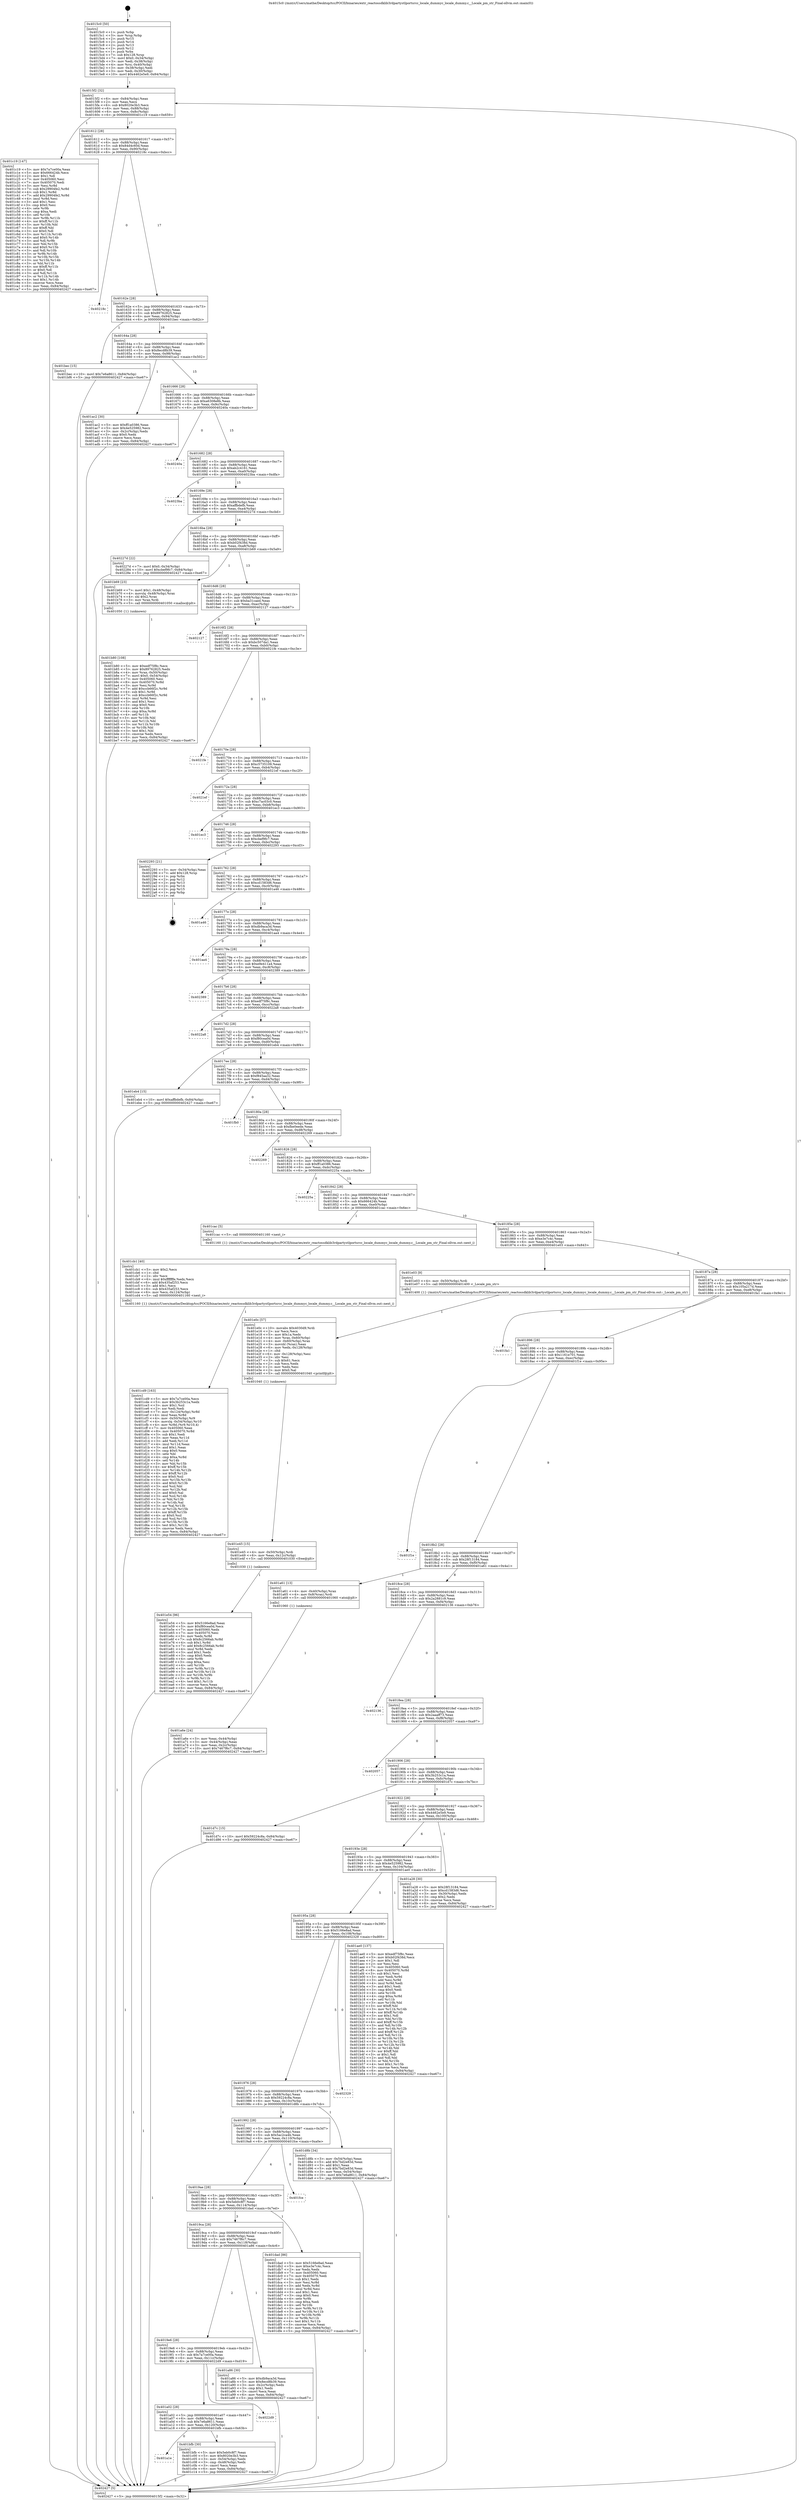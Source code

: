 digraph "0x4015c0" {
  label = "0x4015c0 (/mnt/c/Users/mathe/Desktop/tcc/POCII/binaries/extr_reactossdklib3rdpartystlportsrcc_locale_dummyc_locale_dummy.c__Locale_pm_str_Final-ollvm.out::main(0))"
  labelloc = "t"
  node[shape=record]

  Entry [label="",width=0.3,height=0.3,shape=circle,fillcolor=black,style=filled]
  "0x4015f2" [label="{
     0x4015f2 [32]\l
     | [instrs]\l
     &nbsp;&nbsp;0x4015f2 \<+6\>: mov -0x84(%rbp),%eax\l
     &nbsp;&nbsp;0x4015f8 \<+2\>: mov %eax,%ecx\l
     &nbsp;&nbsp;0x4015fa \<+6\>: sub $0x8020e3b3,%ecx\l
     &nbsp;&nbsp;0x401600 \<+6\>: mov %eax,-0x88(%rbp)\l
     &nbsp;&nbsp;0x401606 \<+6\>: mov %ecx,-0x8c(%rbp)\l
     &nbsp;&nbsp;0x40160c \<+6\>: je 0000000000401c19 \<main+0x659\>\l
  }"]
  "0x401c19" [label="{
     0x401c19 [147]\l
     | [instrs]\l
     &nbsp;&nbsp;0x401c19 \<+5\>: mov $0x7a7ce00a,%eax\l
     &nbsp;&nbsp;0x401c1e \<+5\>: mov $0x666424b,%ecx\l
     &nbsp;&nbsp;0x401c23 \<+2\>: mov $0x1,%dl\l
     &nbsp;&nbsp;0x401c25 \<+7\>: mov 0x405060,%esi\l
     &nbsp;&nbsp;0x401c2c \<+7\>: mov 0x405070,%edi\l
     &nbsp;&nbsp;0x401c33 \<+3\>: mov %esi,%r8d\l
     &nbsp;&nbsp;0x401c36 \<+7\>: sub $0x29904fe2,%r8d\l
     &nbsp;&nbsp;0x401c3d \<+4\>: sub $0x1,%r8d\l
     &nbsp;&nbsp;0x401c41 \<+7\>: add $0x29904fe2,%r8d\l
     &nbsp;&nbsp;0x401c48 \<+4\>: imul %r8d,%esi\l
     &nbsp;&nbsp;0x401c4c \<+3\>: and $0x1,%esi\l
     &nbsp;&nbsp;0x401c4f \<+3\>: cmp $0x0,%esi\l
     &nbsp;&nbsp;0x401c52 \<+4\>: sete %r9b\l
     &nbsp;&nbsp;0x401c56 \<+3\>: cmp $0xa,%edi\l
     &nbsp;&nbsp;0x401c59 \<+4\>: setl %r10b\l
     &nbsp;&nbsp;0x401c5d \<+3\>: mov %r9b,%r11b\l
     &nbsp;&nbsp;0x401c60 \<+4\>: xor $0xff,%r11b\l
     &nbsp;&nbsp;0x401c64 \<+3\>: mov %r10b,%bl\l
     &nbsp;&nbsp;0x401c67 \<+3\>: xor $0xff,%bl\l
     &nbsp;&nbsp;0x401c6a \<+3\>: xor $0x0,%dl\l
     &nbsp;&nbsp;0x401c6d \<+3\>: mov %r11b,%r14b\l
     &nbsp;&nbsp;0x401c70 \<+4\>: and $0x0,%r14b\l
     &nbsp;&nbsp;0x401c74 \<+3\>: and %dl,%r9b\l
     &nbsp;&nbsp;0x401c77 \<+3\>: mov %bl,%r15b\l
     &nbsp;&nbsp;0x401c7a \<+4\>: and $0x0,%r15b\l
     &nbsp;&nbsp;0x401c7e \<+3\>: and %dl,%r10b\l
     &nbsp;&nbsp;0x401c81 \<+3\>: or %r9b,%r14b\l
     &nbsp;&nbsp;0x401c84 \<+3\>: or %r10b,%r15b\l
     &nbsp;&nbsp;0x401c87 \<+3\>: xor %r15b,%r14b\l
     &nbsp;&nbsp;0x401c8a \<+3\>: or %bl,%r11b\l
     &nbsp;&nbsp;0x401c8d \<+4\>: xor $0xff,%r11b\l
     &nbsp;&nbsp;0x401c91 \<+3\>: or $0x0,%dl\l
     &nbsp;&nbsp;0x401c94 \<+3\>: and %dl,%r11b\l
     &nbsp;&nbsp;0x401c97 \<+3\>: or %r11b,%r14b\l
     &nbsp;&nbsp;0x401c9a \<+4\>: test $0x1,%r14b\l
     &nbsp;&nbsp;0x401c9e \<+3\>: cmovne %ecx,%eax\l
     &nbsp;&nbsp;0x401ca1 \<+6\>: mov %eax,-0x84(%rbp)\l
     &nbsp;&nbsp;0x401ca7 \<+5\>: jmp 0000000000402427 \<main+0xe67\>\l
  }"]
  "0x401612" [label="{
     0x401612 [28]\l
     | [instrs]\l
     &nbsp;&nbsp;0x401612 \<+5\>: jmp 0000000000401617 \<main+0x57\>\l
     &nbsp;&nbsp;0x401617 \<+6\>: mov -0x88(%rbp),%eax\l
     &nbsp;&nbsp;0x40161d \<+5\>: sub $0x84d4c60d,%eax\l
     &nbsp;&nbsp;0x401622 \<+6\>: mov %eax,-0x90(%rbp)\l
     &nbsp;&nbsp;0x401628 \<+6\>: je 000000000040218c \<main+0xbcc\>\l
  }"]
  Exit [label="",width=0.3,height=0.3,shape=circle,fillcolor=black,style=filled,peripheries=2]
  "0x40218c" [label="{
     0x40218c\l
  }", style=dashed]
  "0x40162e" [label="{
     0x40162e [28]\l
     | [instrs]\l
     &nbsp;&nbsp;0x40162e \<+5\>: jmp 0000000000401633 \<main+0x73\>\l
     &nbsp;&nbsp;0x401633 \<+6\>: mov -0x88(%rbp),%eax\l
     &nbsp;&nbsp;0x401639 \<+5\>: sub $0x89762825,%eax\l
     &nbsp;&nbsp;0x40163e \<+6\>: mov %eax,-0x94(%rbp)\l
     &nbsp;&nbsp;0x401644 \<+6\>: je 0000000000401bec \<main+0x62c\>\l
  }"]
  "0x401e54" [label="{
     0x401e54 [96]\l
     | [instrs]\l
     &nbsp;&nbsp;0x401e54 \<+5\>: mov $0x5166e8ad,%eax\l
     &nbsp;&nbsp;0x401e59 \<+5\>: mov $0xf80cea0d,%ecx\l
     &nbsp;&nbsp;0x401e5e \<+7\>: mov 0x405060,%edx\l
     &nbsp;&nbsp;0x401e65 \<+7\>: mov 0x405070,%esi\l
     &nbsp;&nbsp;0x401e6c \<+3\>: mov %edx,%r8d\l
     &nbsp;&nbsp;0x401e6f \<+7\>: sub $0x8c2566ab,%r8d\l
     &nbsp;&nbsp;0x401e76 \<+4\>: sub $0x1,%r8d\l
     &nbsp;&nbsp;0x401e7a \<+7\>: add $0x8c2566ab,%r8d\l
     &nbsp;&nbsp;0x401e81 \<+4\>: imul %r8d,%edx\l
     &nbsp;&nbsp;0x401e85 \<+3\>: and $0x1,%edx\l
     &nbsp;&nbsp;0x401e88 \<+3\>: cmp $0x0,%edx\l
     &nbsp;&nbsp;0x401e8b \<+4\>: sete %r9b\l
     &nbsp;&nbsp;0x401e8f \<+3\>: cmp $0xa,%esi\l
     &nbsp;&nbsp;0x401e92 \<+4\>: setl %r10b\l
     &nbsp;&nbsp;0x401e96 \<+3\>: mov %r9b,%r11b\l
     &nbsp;&nbsp;0x401e99 \<+3\>: and %r10b,%r11b\l
     &nbsp;&nbsp;0x401e9c \<+3\>: xor %r10b,%r9b\l
     &nbsp;&nbsp;0x401e9f \<+3\>: or %r9b,%r11b\l
     &nbsp;&nbsp;0x401ea2 \<+4\>: test $0x1,%r11b\l
     &nbsp;&nbsp;0x401ea6 \<+3\>: cmovne %ecx,%eax\l
     &nbsp;&nbsp;0x401ea9 \<+6\>: mov %eax,-0x84(%rbp)\l
     &nbsp;&nbsp;0x401eaf \<+5\>: jmp 0000000000402427 \<main+0xe67\>\l
  }"]
  "0x401bec" [label="{
     0x401bec [15]\l
     | [instrs]\l
     &nbsp;&nbsp;0x401bec \<+10\>: movl $0x7e6a8611,-0x84(%rbp)\l
     &nbsp;&nbsp;0x401bf6 \<+5\>: jmp 0000000000402427 \<main+0xe67\>\l
  }"]
  "0x40164a" [label="{
     0x40164a [28]\l
     | [instrs]\l
     &nbsp;&nbsp;0x40164a \<+5\>: jmp 000000000040164f \<main+0x8f\>\l
     &nbsp;&nbsp;0x40164f \<+6\>: mov -0x88(%rbp),%eax\l
     &nbsp;&nbsp;0x401655 \<+5\>: sub $0x8ecd8b39,%eax\l
     &nbsp;&nbsp;0x40165a \<+6\>: mov %eax,-0x98(%rbp)\l
     &nbsp;&nbsp;0x401660 \<+6\>: je 0000000000401ac2 \<main+0x502\>\l
  }"]
  "0x401e45" [label="{
     0x401e45 [15]\l
     | [instrs]\l
     &nbsp;&nbsp;0x401e45 \<+4\>: mov -0x50(%rbp),%rdi\l
     &nbsp;&nbsp;0x401e49 \<+6\>: mov %eax,-0x12c(%rbp)\l
     &nbsp;&nbsp;0x401e4f \<+5\>: call 0000000000401030 \<free@plt\>\l
     | [calls]\l
     &nbsp;&nbsp;0x401030 \{1\} (unknown)\l
  }"]
  "0x401ac2" [label="{
     0x401ac2 [30]\l
     | [instrs]\l
     &nbsp;&nbsp;0x401ac2 \<+5\>: mov $0xff1a0386,%eax\l
     &nbsp;&nbsp;0x401ac7 \<+5\>: mov $0x4e525982,%ecx\l
     &nbsp;&nbsp;0x401acc \<+3\>: mov -0x2c(%rbp),%edx\l
     &nbsp;&nbsp;0x401acf \<+3\>: cmp $0x0,%edx\l
     &nbsp;&nbsp;0x401ad2 \<+3\>: cmove %ecx,%eax\l
     &nbsp;&nbsp;0x401ad5 \<+6\>: mov %eax,-0x84(%rbp)\l
     &nbsp;&nbsp;0x401adb \<+5\>: jmp 0000000000402427 \<main+0xe67\>\l
  }"]
  "0x401666" [label="{
     0x401666 [28]\l
     | [instrs]\l
     &nbsp;&nbsp;0x401666 \<+5\>: jmp 000000000040166b \<main+0xab\>\l
     &nbsp;&nbsp;0x40166b \<+6\>: mov -0x88(%rbp),%eax\l
     &nbsp;&nbsp;0x401671 \<+5\>: sub $0xa6308e8b,%eax\l
     &nbsp;&nbsp;0x401676 \<+6\>: mov %eax,-0x9c(%rbp)\l
     &nbsp;&nbsp;0x40167c \<+6\>: je 000000000040240a \<main+0xe4a\>\l
  }"]
  "0x401e0c" [label="{
     0x401e0c [57]\l
     | [instrs]\l
     &nbsp;&nbsp;0x401e0c \<+10\>: movabs $0x4030d9,%rdi\l
     &nbsp;&nbsp;0x401e16 \<+2\>: xor %ecx,%ecx\l
     &nbsp;&nbsp;0x401e18 \<+5\>: mov $0x1a,%edx\l
     &nbsp;&nbsp;0x401e1d \<+4\>: mov %rax,-0x60(%rbp)\l
     &nbsp;&nbsp;0x401e21 \<+4\>: mov -0x60(%rbp),%rax\l
     &nbsp;&nbsp;0x401e25 \<+3\>: movsbl (%rax),%eax\l
     &nbsp;&nbsp;0x401e28 \<+6\>: mov %edx,-0x128(%rbp)\l
     &nbsp;&nbsp;0x401e2e \<+1\>: cltd\l
     &nbsp;&nbsp;0x401e2f \<+6\>: mov -0x128(%rbp),%esi\l
     &nbsp;&nbsp;0x401e35 \<+2\>: idiv %esi\l
     &nbsp;&nbsp;0x401e37 \<+3\>: sub $0x61,%ecx\l
     &nbsp;&nbsp;0x401e3a \<+2\>: sub %ecx,%edx\l
     &nbsp;&nbsp;0x401e3c \<+2\>: mov %edx,%esi\l
     &nbsp;&nbsp;0x401e3e \<+2\>: mov $0x0,%al\l
     &nbsp;&nbsp;0x401e40 \<+5\>: call 0000000000401040 \<printf@plt\>\l
     | [calls]\l
     &nbsp;&nbsp;0x401040 \{1\} (unknown)\l
  }"]
  "0x40240a" [label="{
     0x40240a\l
  }", style=dashed]
  "0x401682" [label="{
     0x401682 [28]\l
     | [instrs]\l
     &nbsp;&nbsp;0x401682 \<+5\>: jmp 0000000000401687 \<main+0xc7\>\l
     &nbsp;&nbsp;0x401687 \<+6\>: mov -0x88(%rbp),%eax\l
     &nbsp;&nbsp;0x40168d \<+5\>: sub $0xab2c4161,%eax\l
     &nbsp;&nbsp;0x401692 \<+6\>: mov %eax,-0xa0(%rbp)\l
     &nbsp;&nbsp;0x401698 \<+6\>: je 00000000004023ba \<main+0xdfa\>\l
  }"]
  "0x401cd9" [label="{
     0x401cd9 [163]\l
     | [instrs]\l
     &nbsp;&nbsp;0x401cd9 \<+5\>: mov $0x7a7ce00a,%ecx\l
     &nbsp;&nbsp;0x401cde \<+5\>: mov $0x3b253c1a,%edx\l
     &nbsp;&nbsp;0x401ce3 \<+3\>: mov $0x1,%sil\l
     &nbsp;&nbsp;0x401ce6 \<+2\>: xor %edi,%edi\l
     &nbsp;&nbsp;0x401ce8 \<+7\>: mov -0x124(%rbp),%r8d\l
     &nbsp;&nbsp;0x401cef \<+4\>: imul %eax,%r8d\l
     &nbsp;&nbsp;0x401cf3 \<+4\>: mov -0x50(%rbp),%r9\l
     &nbsp;&nbsp;0x401cf7 \<+4\>: movslq -0x54(%rbp),%r10\l
     &nbsp;&nbsp;0x401cfb \<+4\>: mov %r8d,(%r9,%r10,4)\l
     &nbsp;&nbsp;0x401cff \<+7\>: mov 0x405060,%eax\l
     &nbsp;&nbsp;0x401d06 \<+8\>: mov 0x405070,%r8d\l
     &nbsp;&nbsp;0x401d0e \<+3\>: sub $0x1,%edi\l
     &nbsp;&nbsp;0x401d11 \<+3\>: mov %eax,%r11d\l
     &nbsp;&nbsp;0x401d14 \<+3\>: add %edi,%r11d\l
     &nbsp;&nbsp;0x401d17 \<+4\>: imul %r11d,%eax\l
     &nbsp;&nbsp;0x401d1b \<+3\>: and $0x1,%eax\l
     &nbsp;&nbsp;0x401d1e \<+3\>: cmp $0x0,%eax\l
     &nbsp;&nbsp;0x401d21 \<+3\>: sete %bl\l
     &nbsp;&nbsp;0x401d24 \<+4\>: cmp $0xa,%r8d\l
     &nbsp;&nbsp;0x401d28 \<+4\>: setl %r14b\l
     &nbsp;&nbsp;0x401d2c \<+3\>: mov %bl,%r15b\l
     &nbsp;&nbsp;0x401d2f \<+4\>: xor $0xff,%r15b\l
     &nbsp;&nbsp;0x401d33 \<+3\>: mov %r14b,%r12b\l
     &nbsp;&nbsp;0x401d36 \<+4\>: xor $0xff,%r12b\l
     &nbsp;&nbsp;0x401d3a \<+4\>: xor $0x0,%sil\l
     &nbsp;&nbsp;0x401d3e \<+3\>: mov %r15b,%r13b\l
     &nbsp;&nbsp;0x401d41 \<+4\>: and $0x0,%r13b\l
     &nbsp;&nbsp;0x401d45 \<+3\>: and %sil,%bl\l
     &nbsp;&nbsp;0x401d48 \<+3\>: mov %r12b,%al\l
     &nbsp;&nbsp;0x401d4b \<+2\>: and $0x0,%al\l
     &nbsp;&nbsp;0x401d4d \<+3\>: and %sil,%r14b\l
     &nbsp;&nbsp;0x401d50 \<+3\>: or %bl,%r13b\l
     &nbsp;&nbsp;0x401d53 \<+3\>: or %r14b,%al\l
     &nbsp;&nbsp;0x401d56 \<+3\>: xor %al,%r13b\l
     &nbsp;&nbsp;0x401d59 \<+3\>: or %r12b,%r15b\l
     &nbsp;&nbsp;0x401d5c \<+4\>: xor $0xff,%r15b\l
     &nbsp;&nbsp;0x401d60 \<+4\>: or $0x0,%sil\l
     &nbsp;&nbsp;0x401d64 \<+3\>: and %sil,%r15b\l
     &nbsp;&nbsp;0x401d67 \<+3\>: or %r15b,%r13b\l
     &nbsp;&nbsp;0x401d6a \<+4\>: test $0x1,%r13b\l
     &nbsp;&nbsp;0x401d6e \<+3\>: cmovne %edx,%ecx\l
     &nbsp;&nbsp;0x401d71 \<+6\>: mov %ecx,-0x84(%rbp)\l
     &nbsp;&nbsp;0x401d77 \<+5\>: jmp 0000000000402427 \<main+0xe67\>\l
  }"]
  "0x4023ba" [label="{
     0x4023ba\l
  }", style=dashed]
  "0x40169e" [label="{
     0x40169e [28]\l
     | [instrs]\l
     &nbsp;&nbsp;0x40169e \<+5\>: jmp 00000000004016a3 \<main+0xe3\>\l
     &nbsp;&nbsp;0x4016a3 \<+6\>: mov -0x88(%rbp),%eax\l
     &nbsp;&nbsp;0x4016a9 \<+5\>: sub $0xaffbdefb,%eax\l
     &nbsp;&nbsp;0x4016ae \<+6\>: mov %eax,-0xa4(%rbp)\l
     &nbsp;&nbsp;0x4016b4 \<+6\>: je 000000000040227d \<main+0xcbd\>\l
  }"]
  "0x401cb1" [label="{
     0x401cb1 [40]\l
     | [instrs]\l
     &nbsp;&nbsp;0x401cb1 \<+5\>: mov $0x2,%ecx\l
     &nbsp;&nbsp;0x401cb6 \<+1\>: cltd\l
     &nbsp;&nbsp;0x401cb7 \<+2\>: idiv %ecx\l
     &nbsp;&nbsp;0x401cb9 \<+6\>: imul $0xfffffffe,%edx,%ecx\l
     &nbsp;&nbsp;0x401cbf \<+6\>: add $0x435af253,%ecx\l
     &nbsp;&nbsp;0x401cc5 \<+3\>: add $0x1,%ecx\l
     &nbsp;&nbsp;0x401cc8 \<+6\>: sub $0x435af253,%ecx\l
     &nbsp;&nbsp;0x401cce \<+6\>: mov %ecx,-0x124(%rbp)\l
     &nbsp;&nbsp;0x401cd4 \<+5\>: call 0000000000401160 \<next_i\>\l
     | [calls]\l
     &nbsp;&nbsp;0x401160 \{1\} (/mnt/c/Users/mathe/Desktop/tcc/POCII/binaries/extr_reactossdklib3rdpartystlportsrcc_locale_dummyc_locale_dummy.c__Locale_pm_str_Final-ollvm.out::next_i)\l
  }"]
  "0x40227d" [label="{
     0x40227d [22]\l
     | [instrs]\l
     &nbsp;&nbsp;0x40227d \<+7\>: movl $0x0,-0x34(%rbp)\l
     &nbsp;&nbsp;0x402284 \<+10\>: movl $0xcbef9fc7,-0x84(%rbp)\l
     &nbsp;&nbsp;0x40228e \<+5\>: jmp 0000000000402427 \<main+0xe67\>\l
  }"]
  "0x4016ba" [label="{
     0x4016ba [28]\l
     | [instrs]\l
     &nbsp;&nbsp;0x4016ba \<+5\>: jmp 00000000004016bf \<main+0xff\>\l
     &nbsp;&nbsp;0x4016bf \<+6\>: mov -0x88(%rbp),%eax\l
     &nbsp;&nbsp;0x4016c5 \<+5\>: sub $0xb02f438d,%eax\l
     &nbsp;&nbsp;0x4016ca \<+6\>: mov %eax,-0xa8(%rbp)\l
     &nbsp;&nbsp;0x4016d0 \<+6\>: je 0000000000401b69 \<main+0x5a9\>\l
  }"]
  "0x401a1e" [label="{
     0x401a1e\l
  }", style=dashed]
  "0x401b69" [label="{
     0x401b69 [23]\l
     | [instrs]\l
     &nbsp;&nbsp;0x401b69 \<+7\>: movl $0x1,-0x48(%rbp)\l
     &nbsp;&nbsp;0x401b70 \<+4\>: movslq -0x48(%rbp),%rax\l
     &nbsp;&nbsp;0x401b74 \<+4\>: shl $0x2,%rax\l
     &nbsp;&nbsp;0x401b78 \<+3\>: mov %rax,%rdi\l
     &nbsp;&nbsp;0x401b7b \<+5\>: call 0000000000401050 \<malloc@plt\>\l
     | [calls]\l
     &nbsp;&nbsp;0x401050 \{1\} (unknown)\l
  }"]
  "0x4016d6" [label="{
     0x4016d6 [28]\l
     | [instrs]\l
     &nbsp;&nbsp;0x4016d6 \<+5\>: jmp 00000000004016db \<main+0x11b\>\l
     &nbsp;&nbsp;0x4016db \<+6\>: mov -0x88(%rbp),%eax\l
     &nbsp;&nbsp;0x4016e1 \<+5\>: sub $0xba31caed,%eax\l
     &nbsp;&nbsp;0x4016e6 \<+6\>: mov %eax,-0xac(%rbp)\l
     &nbsp;&nbsp;0x4016ec \<+6\>: je 0000000000402127 \<main+0xb67\>\l
  }"]
  "0x401bfb" [label="{
     0x401bfb [30]\l
     | [instrs]\l
     &nbsp;&nbsp;0x401bfb \<+5\>: mov $0x5eb0c8f7,%eax\l
     &nbsp;&nbsp;0x401c00 \<+5\>: mov $0x8020e3b3,%ecx\l
     &nbsp;&nbsp;0x401c05 \<+3\>: mov -0x54(%rbp),%edx\l
     &nbsp;&nbsp;0x401c08 \<+3\>: cmp -0x48(%rbp),%edx\l
     &nbsp;&nbsp;0x401c0b \<+3\>: cmovl %ecx,%eax\l
     &nbsp;&nbsp;0x401c0e \<+6\>: mov %eax,-0x84(%rbp)\l
     &nbsp;&nbsp;0x401c14 \<+5\>: jmp 0000000000402427 \<main+0xe67\>\l
  }"]
  "0x402127" [label="{
     0x402127\l
  }", style=dashed]
  "0x4016f2" [label="{
     0x4016f2 [28]\l
     | [instrs]\l
     &nbsp;&nbsp;0x4016f2 \<+5\>: jmp 00000000004016f7 \<main+0x137\>\l
     &nbsp;&nbsp;0x4016f7 \<+6\>: mov -0x88(%rbp),%eax\l
     &nbsp;&nbsp;0x4016fd \<+5\>: sub $0xbc507da1,%eax\l
     &nbsp;&nbsp;0x401702 \<+6\>: mov %eax,-0xb0(%rbp)\l
     &nbsp;&nbsp;0x401708 \<+6\>: je 00000000004021fe \<main+0xc3e\>\l
  }"]
  "0x401a02" [label="{
     0x401a02 [28]\l
     | [instrs]\l
     &nbsp;&nbsp;0x401a02 \<+5\>: jmp 0000000000401a07 \<main+0x447\>\l
     &nbsp;&nbsp;0x401a07 \<+6\>: mov -0x88(%rbp),%eax\l
     &nbsp;&nbsp;0x401a0d \<+5\>: sub $0x7e6a8611,%eax\l
     &nbsp;&nbsp;0x401a12 \<+6\>: mov %eax,-0x120(%rbp)\l
     &nbsp;&nbsp;0x401a18 \<+6\>: je 0000000000401bfb \<main+0x63b\>\l
  }"]
  "0x4021fe" [label="{
     0x4021fe\l
  }", style=dashed]
  "0x40170e" [label="{
     0x40170e [28]\l
     | [instrs]\l
     &nbsp;&nbsp;0x40170e \<+5\>: jmp 0000000000401713 \<main+0x153\>\l
     &nbsp;&nbsp;0x401713 \<+6\>: mov -0x88(%rbp),%eax\l
     &nbsp;&nbsp;0x401719 \<+5\>: sub $0xc5735109,%eax\l
     &nbsp;&nbsp;0x40171e \<+6\>: mov %eax,-0xb4(%rbp)\l
     &nbsp;&nbsp;0x401724 \<+6\>: je 00000000004021ef \<main+0xc2f\>\l
  }"]
  "0x4022d9" [label="{
     0x4022d9\l
  }", style=dashed]
  "0x4021ef" [label="{
     0x4021ef\l
  }", style=dashed]
  "0x40172a" [label="{
     0x40172a [28]\l
     | [instrs]\l
     &nbsp;&nbsp;0x40172a \<+5\>: jmp 000000000040172f \<main+0x16f\>\l
     &nbsp;&nbsp;0x40172f \<+6\>: mov -0x88(%rbp),%eax\l
     &nbsp;&nbsp;0x401735 \<+5\>: sub $0xc7ac03c0,%eax\l
     &nbsp;&nbsp;0x40173a \<+6\>: mov %eax,-0xb8(%rbp)\l
     &nbsp;&nbsp;0x401740 \<+6\>: je 0000000000401ec3 \<main+0x903\>\l
  }"]
  "0x401b80" [label="{
     0x401b80 [108]\l
     | [instrs]\l
     &nbsp;&nbsp;0x401b80 \<+5\>: mov $0xedf75f8c,%ecx\l
     &nbsp;&nbsp;0x401b85 \<+5\>: mov $0x89762825,%edx\l
     &nbsp;&nbsp;0x401b8a \<+4\>: mov %rax,-0x50(%rbp)\l
     &nbsp;&nbsp;0x401b8e \<+7\>: movl $0x0,-0x54(%rbp)\l
     &nbsp;&nbsp;0x401b95 \<+7\>: mov 0x405060,%esi\l
     &nbsp;&nbsp;0x401b9c \<+8\>: mov 0x405070,%r8d\l
     &nbsp;&nbsp;0x401ba4 \<+3\>: mov %esi,%r9d\l
     &nbsp;&nbsp;0x401ba7 \<+7\>: add $0xccb66f2c,%r9d\l
     &nbsp;&nbsp;0x401bae \<+4\>: sub $0x1,%r9d\l
     &nbsp;&nbsp;0x401bb2 \<+7\>: sub $0xccb66f2c,%r9d\l
     &nbsp;&nbsp;0x401bb9 \<+4\>: imul %r9d,%esi\l
     &nbsp;&nbsp;0x401bbd \<+3\>: and $0x1,%esi\l
     &nbsp;&nbsp;0x401bc0 \<+3\>: cmp $0x0,%esi\l
     &nbsp;&nbsp;0x401bc3 \<+4\>: sete %r10b\l
     &nbsp;&nbsp;0x401bc7 \<+4\>: cmp $0xa,%r8d\l
     &nbsp;&nbsp;0x401bcb \<+4\>: setl %r11b\l
     &nbsp;&nbsp;0x401bcf \<+3\>: mov %r10b,%bl\l
     &nbsp;&nbsp;0x401bd2 \<+3\>: and %r11b,%bl\l
     &nbsp;&nbsp;0x401bd5 \<+3\>: xor %r11b,%r10b\l
     &nbsp;&nbsp;0x401bd8 \<+3\>: or %r10b,%bl\l
     &nbsp;&nbsp;0x401bdb \<+3\>: test $0x1,%bl\l
     &nbsp;&nbsp;0x401bde \<+3\>: cmovne %edx,%ecx\l
     &nbsp;&nbsp;0x401be1 \<+6\>: mov %ecx,-0x84(%rbp)\l
     &nbsp;&nbsp;0x401be7 \<+5\>: jmp 0000000000402427 \<main+0xe67\>\l
  }"]
  "0x401ec3" [label="{
     0x401ec3\l
  }", style=dashed]
  "0x401746" [label="{
     0x401746 [28]\l
     | [instrs]\l
     &nbsp;&nbsp;0x401746 \<+5\>: jmp 000000000040174b \<main+0x18b\>\l
     &nbsp;&nbsp;0x40174b \<+6\>: mov -0x88(%rbp),%eax\l
     &nbsp;&nbsp;0x401751 \<+5\>: sub $0xcbef9fc7,%eax\l
     &nbsp;&nbsp;0x401756 \<+6\>: mov %eax,-0xbc(%rbp)\l
     &nbsp;&nbsp;0x40175c \<+6\>: je 0000000000402293 \<main+0xcd3\>\l
  }"]
  "0x4019e6" [label="{
     0x4019e6 [28]\l
     | [instrs]\l
     &nbsp;&nbsp;0x4019e6 \<+5\>: jmp 00000000004019eb \<main+0x42b\>\l
     &nbsp;&nbsp;0x4019eb \<+6\>: mov -0x88(%rbp),%eax\l
     &nbsp;&nbsp;0x4019f1 \<+5\>: sub $0x7a7ce00a,%eax\l
     &nbsp;&nbsp;0x4019f6 \<+6\>: mov %eax,-0x11c(%rbp)\l
     &nbsp;&nbsp;0x4019fc \<+6\>: je 00000000004022d9 \<main+0xd19\>\l
  }"]
  "0x402293" [label="{
     0x402293 [21]\l
     | [instrs]\l
     &nbsp;&nbsp;0x402293 \<+3\>: mov -0x34(%rbp),%eax\l
     &nbsp;&nbsp;0x402296 \<+7\>: add $0x128,%rsp\l
     &nbsp;&nbsp;0x40229d \<+1\>: pop %rbx\l
     &nbsp;&nbsp;0x40229e \<+2\>: pop %r12\l
     &nbsp;&nbsp;0x4022a0 \<+2\>: pop %r13\l
     &nbsp;&nbsp;0x4022a2 \<+2\>: pop %r14\l
     &nbsp;&nbsp;0x4022a4 \<+2\>: pop %r15\l
     &nbsp;&nbsp;0x4022a6 \<+1\>: pop %rbp\l
     &nbsp;&nbsp;0x4022a7 \<+1\>: ret\l
  }"]
  "0x401762" [label="{
     0x401762 [28]\l
     | [instrs]\l
     &nbsp;&nbsp;0x401762 \<+5\>: jmp 0000000000401767 \<main+0x1a7\>\l
     &nbsp;&nbsp;0x401767 \<+6\>: mov -0x88(%rbp),%eax\l
     &nbsp;&nbsp;0x40176d \<+5\>: sub $0xcd1583d6,%eax\l
     &nbsp;&nbsp;0x401772 \<+6\>: mov %eax,-0xc0(%rbp)\l
     &nbsp;&nbsp;0x401778 \<+6\>: je 0000000000401a46 \<main+0x486\>\l
  }"]
  "0x401a86" [label="{
     0x401a86 [30]\l
     | [instrs]\l
     &nbsp;&nbsp;0x401a86 \<+5\>: mov $0xdb9aca3d,%eax\l
     &nbsp;&nbsp;0x401a8b \<+5\>: mov $0x8ecd8b39,%ecx\l
     &nbsp;&nbsp;0x401a90 \<+3\>: mov -0x2c(%rbp),%edx\l
     &nbsp;&nbsp;0x401a93 \<+3\>: cmp $0x1,%edx\l
     &nbsp;&nbsp;0x401a96 \<+3\>: cmovl %ecx,%eax\l
     &nbsp;&nbsp;0x401a99 \<+6\>: mov %eax,-0x84(%rbp)\l
     &nbsp;&nbsp;0x401a9f \<+5\>: jmp 0000000000402427 \<main+0xe67\>\l
  }"]
  "0x401a46" [label="{
     0x401a46\l
  }", style=dashed]
  "0x40177e" [label="{
     0x40177e [28]\l
     | [instrs]\l
     &nbsp;&nbsp;0x40177e \<+5\>: jmp 0000000000401783 \<main+0x1c3\>\l
     &nbsp;&nbsp;0x401783 \<+6\>: mov -0x88(%rbp),%eax\l
     &nbsp;&nbsp;0x401789 \<+5\>: sub $0xdb9aca3d,%eax\l
     &nbsp;&nbsp;0x40178e \<+6\>: mov %eax,-0xc4(%rbp)\l
     &nbsp;&nbsp;0x401794 \<+6\>: je 0000000000401aa4 \<main+0x4e4\>\l
  }"]
  "0x4019ca" [label="{
     0x4019ca [28]\l
     | [instrs]\l
     &nbsp;&nbsp;0x4019ca \<+5\>: jmp 00000000004019cf \<main+0x40f\>\l
     &nbsp;&nbsp;0x4019cf \<+6\>: mov -0x88(%rbp),%eax\l
     &nbsp;&nbsp;0x4019d5 \<+5\>: sub $0x7467f6c7,%eax\l
     &nbsp;&nbsp;0x4019da \<+6\>: mov %eax,-0x118(%rbp)\l
     &nbsp;&nbsp;0x4019e0 \<+6\>: je 0000000000401a86 \<main+0x4c6\>\l
  }"]
  "0x401aa4" [label="{
     0x401aa4\l
  }", style=dashed]
  "0x40179a" [label="{
     0x40179a [28]\l
     | [instrs]\l
     &nbsp;&nbsp;0x40179a \<+5\>: jmp 000000000040179f \<main+0x1df\>\l
     &nbsp;&nbsp;0x40179f \<+6\>: mov -0x88(%rbp),%eax\l
     &nbsp;&nbsp;0x4017a5 \<+5\>: sub $0xe9e411a4,%eax\l
     &nbsp;&nbsp;0x4017aa \<+6\>: mov %eax,-0xc8(%rbp)\l
     &nbsp;&nbsp;0x4017b0 \<+6\>: je 0000000000402389 \<main+0xdc9\>\l
  }"]
  "0x401dad" [label="{
     0x401dad [86]\l
     | [instrs]\l
     &nbsp;&nbsp;0x401dad \<+5\>: mov $0x5166e8ad,%eax\l
     &nbsp;&nbsp;0x401db2 \<+5\>: mov $0xe3e7c4c,%ecx\l
     &nbsp;&nbsp;0x401db7 \<+2\>: xor %edx,%edx\l
     &nbsp;&nbsp;0x401db9 \<+7\>: mov 0x405060,%esi\l
     &nbsp;&nbsp;0x401dc0 \<+7\>: mov 0x405070,%edi\l
     &nbsp;&nbsp;0x401dc7 \<+3\>: sub $0x1,%edx\l
     &nbsp;&nbsp;0x401dca \<+3\>: mov %esi,%r8d\l
     &nbsp;&nbsp;0x401dcd \<+3\>: add %edx,%r8d\l
     &nbsp;&nbsp;0x401dd0 \<+4\>: imul %r8d,%esi\l
     &nbsp;&nbsp;0x401dd4 \<+3\>: and $0x1,%esi\l
     &nbsp;&nbsp;0x401dd7 \<+3\>: cmp $0x0,%esi\l
     &nbsp;&nbsp;0x401dda \<+4\>: sete %r9b\l
     &nbsp;&nbsp;0x401dde \<+3\>: cmp $0xa,%edi\l
     &nbsp;&nbsp;0x401de1 \<+4\>: setl %r10b\l
     &nbsp;&nbsp;0x401de5 \<+3\>: mov %r9b,%r11b\l
     &nbsp;&nbsp;0x401de8 \<+3\>: and %r10b,%r11b\l
     &nbsp;&nbsp;0x401deb \<+3\>: xor %r10b,%r9b\l
     &nbsp;&nbsp;0x401dee \<+3\>: or %r9b,%r11b\l
     &nbsp;&nbsp;0x401df1 \<+4\>: test $0x1,%r11b\l
     &nbsp;&nbsp;0x401df5 \<+3\>: cmovne %ecx,%eax\l
     &nbsp;&nbsp;0x401df8 \<+6\>: mov %eax,-0x84(%rbp)\l
     &nbsp;&nbsp;0x401dfe \<+5\>: jmp 0000000000402427 \<main+0xe67\>\l
  }"]
  "0x402389" [label="{
     0x402389\l
  }", style=dashed]
  "0x4017b6" [label="{
     0x4017b6 [28]\l
     | [instrs]\l
     &nbsp;&nbsp;0x4017b6 \<+5\>: jmp 00000000004017bb \<main+0x1fb\>\l
     &nbsp;&nbsp;0x4017bb \<+6\>: mov -0x88(%rbp),%eax\l
     &nbsp;&nbsp;0x4017c1 \<+5\>: sub $0xedf75f8c,%eax\l
     &nbsp;&nbsp;0x4017c6 \<+6\>: mov %eax,-0xcc(%rbp)\l
     &nbsp;&nbsp;0x4017cc \<+6\>: je 00000000004022a8 \<main+0xce8\>\l
  }"]
  "0x4019ae" [label="{
     0x4019ae [28]\l
     | [instrs]\l
     &nbsp;&nbsp;0x4019ae \<+5\>: jmp 00000000004019b3 \<main+0x3f3\>\l
     &nbsp;&nbsp;0x4019b3 \<+6\>: mov -0x88(%rbp),%eax\l
     &nbsp;&nbsp;0x4019b9 \<+5\>: sub $0x5eb0c8f7,%eax\l
     &nbsp;&nbsp;0x4019be \<+6\>: mov %eax,-0x114(%rbp)\l
     &nbsp;&nbsp;0x4019c4 \<+6\>: je 0000000000401dad \<main+0x7ed\>\l
  }"]
  "0x4022a8" [label="{
     0x4022a8\l
  }", style=dashed]
  "0x4017d2" [label="{
     0x4017d2 [28]\l
     | [instrs]\l
     &nbsp;&nbsp;0x4017d2 \<+5\>: jmp 00000000004017d7 \<main+0x217\>\l
     &nbsp;&nbsp;0x4017d7 \<+6\>: mov -0x88(%rbp),%eax\l
     &nbsp;&nbsp;0x4017dd \<+5\>: sub $0xf80cea0d,%eax\l
     &nbsp;&nbsp;0x4017e2 \<+6\>: mov %eax,-0xd0(%rbp)\l
     &nbsp;&nbsp;0x4017e8 \<+6\>: je 0000000000401eb4 \<main+0x8f4\>\l
  }"]
  "0x401fce" [label="{
     0x401fce\l
  }", style=dashed]
  "0x401eb4" [label="{
     0x401eb4 [15]\l
     | [instrs]\l
     &nbsp;&nbsp;0x401eb4 \<+10\>: movl $0xaffbdefb,-0x84(%rbp)\l
     &nbsp;&nbsp;0x401ebe \<+5\>: jmp 0000000000402427 \<main+0xe67\>\l
  }"]
  "0x4017ee" [label="{
     0x4017ee [28]\l
     | [instrs]\l
     &nbsp;&nbsp;0x4017ee \<+5\>: jmp 00000000004017f3 \<main+0x233\>\l
     &nbsp;&nbsp;0x4017f3 \<+6\>: mov -0x88(%rbp),%eax\l
     &nbsp;&nbsp;0x4017f9 \<+5\>: sub $0xf845aa32,%eax\l
     &nbsp;&nbsp;0x4017fe \<+6\>: mov %eax,-0xd4(%rbp)\l
     &nbsp;&nbsp;0x401804 \<+6\>: je 0000000000401fb0 \<main+0x9f0\>\l
  }"]
  "0x401992" [label="{
     0x401992 [28]\l
     | [instrs]\l
     &nbsp;&nbsp;0x401992 \<+5\>: jmp 0000000000401997 \<main+0x3d7\>\l
     &nbsp;&nbsp;0x401997 \<+6\>: mov -0x88(%rbp),%eax\l
     &nbsp;&nbsp;0x40199d \<+5\>: sub $0x5ac2ca4b,%eax\l
     &nbsp;&nbsp;0x4019a2 \<+6\>: mov %eax,-0x110(%rbp)\l
     &nbsp;&nbsp;0x4019a8 \<+6\>: je 0000000000401fce \<main+0xa0e\>\l
  }"]
  "0x401fb0" [label="{
     0x401fb0\l
  }", style=dashed]
  "0x40180a" [label="{
     0x40180a [28]\l
     | [instrs]\l
     &nbsp;&nbsp;0x40180a \<+5\>: jmp 000000000040180f \<main+0x24f\>\l
     &nbsp;&nbsp;0x40180f \<+6\>: mov -0x88(%rbp),%eax\l
     &nbsp;&nbsp;0x401815 \<+5\>: sub $0xfbe0eede,%eax\l
     &nbsp;&nbsp;0x40181a \<+6\>: mov %eax,-0xd8(%rbp)\l
     &nbsp;&nbsp;0x401820 \<+6\>: je 0000000000402269 \<main+0xca9\>\l
  }"]
  "0x401d8b" [label="{
     0x401d8b [34]\l
     | [instrs]\l
     &nbsp;&nbsp;0x401d8b \<+3\>: mov -0x54(%rbp),%eax\l
     &nbsp;&nbsp;0x401d8e \<+5\>: add $0x7bd2e83d,%eax\l
     &nbsp;&nbsp;0x401d93 \<+3\>: add $0x1,%eax\l
     &nbsp;&nbsp;0x401d96 \<+5\>: sub $0x7bd2e83d,%eax\l
     &nbsp;&nbsp;0x401d9b \<+3\>: mov %eax,-0x54(%rbp)\l
     &nbsp;&nbsp;0x401d9e \<+10\>: movl $0x7e6a8611,-0x84(%rbp)\l
     &nbsp;&nbsp;0x401da8 \<+5\>: jmp 0000000000402427 \<main+0xe67\>\l
  }"]
  "0x402269" [label="{
     0x402269\l
  }", style=dashed]
  "0x401826" [label="{
     0x401826 [28]\l
     | [instrs]\l
     &nbsp;&nbsp;0x401826 \<+5\>: jmp 000000000040182b \<main+0x26b\>\l
     &nbsp;&nbsp;0x40182b \<+6\>: mov -0x88(%rbp),%eax\l
     &nbsp;&nbsp;0x401831 \<+5\>: sub $0xff1a0386,%eax\l
     &nbsp;&nbsp;0x401836 \<+6\>: mov %eax,-0xdc(%rbp)\l
     &nbsp;&nbsp;0x40183c \<+6\>: je 000000000040225a \<main+0xc9a\>\l
  }"]
  "0x401976" [label="{
     0x401976 [28]\l
     | [instrs]\l
     &nbsp;&nbsp;0x401976 \<+5\>: jmp 000000000040197b \<main+0x3bb\>\l
     &nbsp;&nbsp;0x40197b \<+6\>: mov -0x88(%rbp),%eax\l
     &nbsp;&nbsp;0x401981 \<+5\>: sub $0x59224c8a,%eax\l
     &nbsp;&nbsp;0x401986 \<+6\>: mov %eax,-0x10c(%rbp)\l
     &nbsp;&nbsp;0x40198c \<+6\>: je 0000000000401d8b \<main+0x7cb\>\l
  }"]
  "0x40225a" [label="{
     0x40225a\l
  }", style=dashed]
  "0x401842" [label="{
     0x401842 [28]\l
     | [instrs]\l
     &nbsp;&nbsp;0x401842 \<+5\>: jmp 0000000000401847 \<main+0x287\>\l
     &nbsp;&nbsp;0x401847 \<+6\>: mov -0x88(%rbp),%eax\l
     &nbsp;&nbsp;0x40184d \<+5\>: sub $0x666424b,%eax\l
     &nbsp;&nbsp;0x401852 \<+6\>: mov %eax,-0xe0(%rbp)\l
     &nbsp;&nbsp;0x401858 \<+6\>: je 0000000000401cac \<main+0x6ec\>\l
  }"]
  "0x402329" [label="{
     0x402329\l
  }", style=dashed]
  "0x401cac" [label="{
     0x401cac [5]\l
     | [instrs]\l
     &nbsp;&nbsp;0x401cac \<+5\>: call 0000000000401160 \<next_i\>\l
     | [calls]\l
     &nbsp;&nbsp;0x401160 \{1\} (/mnt/c/Users/mathe/Desktop/tcc/POCII/binaries/extr_reactossdklib3rdpartystlportsrcc_locale_dummyc_locale_dummy.c__Locale_pm_str_Final-ollvm.out::next_i)\l
  }"]
  "0x40185e" [label="{
     0x40185e [28]\l
     | [instrs]\l
     &nbsp;&nbsp;0x40185e \<+5\>: jmp 0000000000401863 \<main+0x2a3\>\l
     &nbsp;&nbsp;0x401863 \<+6\>: mov -0x88(%rbp),%eax\l
     &nbsp;&nbsp;0x401869 \<+5\>: sub $0xe3e7c4c,%eax\l
     &nbsp;&nbsp;0x40186e \<+6\>: mov %eax,-0xe4(%rbp)\l
     &nbsp;&nbsp;0x401874 \<+6\>: je 0000000000401e03 \<main+0x843\>\l
  }"]
  "0x40195a" [label="{
     0x40195a [28]\l
     | [instrs]\l
     &nbsp;&nbsp;0x40195a \<+5\>: jmp 000000000040195f \<main+0x39f\>\l
     &nbsp;&nbsp;0x40195f \<+6\>: mov -0x88(%rbp),%eax\l
     &nbsp;&nbsp;0x401965 \<+5\>: sub $0x5166e8ad,%eax\l
     &nbsp;&nbsp;0x40196a \<+6\>: mov %eax,-0x108(%rbp)\l
     &nbsp;&nbsp;0x401970 \<+6\>: je 0000000000402329 \<main+0xd69\>\l
  }"]
  "0x401e03" [label="{
     0x401e03 [9]\l
     | [instrs]\l
     &nbsp;&nbsp;0x401e03 \<+4\>: mov -0x50(%rbp),%rdi\l
     &nbsp;&nbsp;0x401e07 \<+5\>: call 0000000000401400 \<_Locale_pm_str\>\l
     | [calls]\l
     &nbsp;&nbsp;0x401400 \{1\} (/mnt/c/Users/mathe/Desktop/tcc/POCII/binaries/extr_reactossdklib3rdpartystlportsrcc_locale_dummyc_locale_dummy.c__Locale_pm_str_Final-ollvm.out::_Locale_pm_str)\l
  }"]
  "0x40187a" [label="{
     0x40187a [28]\l
     | [instrs]\l
     &nbsp;&nbsp;0x40187a \<+5\>: jmp 000000000040187f \<main+0x2bf\>\l
     &nbsp;&nbsp;0x40187f \<+6\>: mov -0x88(%rbp),%eax\l
     &nbsp;&nbsp;0x401885 \<+5\>: sub $0x105a217d,%eax\l
     &nbsp;&nbsp;0x40188a \<+6\>: mov %eax,-0xe8(%rbp)\l
     &nbsp;&nbsp;0x401890 \<+6\>: je 0000000000401fa1 \<main+0x9e1\>\l
  }"]
  "0x401ae0" [label="{
     0x401ae0 [137]\l
     | [instrs]\l
     &nbsp;&nbsp;0x401ae0 \<+5\>: mov $0xedf75f8c,%eax\l
     &nbsp;&nbsp;0x401ae5 \<+5\>: mov $0xb02f438d,%ecx\l
     &nbsp;&nbsp;0x401aea \<+2\>: mov $0x1,%dl\l
     &nbsp;&nbsp;0x401aec \<+2\>: xor %esi,%esi\l
     &nbsp;&nbsp;0x401aee \<+7\>: mov 0x405060,%edi\l
     &nbsp;&nbsp;0x401af5 \<+8\>: mov 0x405070,%r8d\l
     &nbsp;&nbsp;0x401afd \<+3\>: sub $0x1,%esi\l
     &nbsp;&nbsp;0x401b00 \<+3\>: mov %edi,%r9d\l
     &nbsp;&nbsp;0x401b03 \<+3\>: add %esi,%r9d\l
     &nbsp;&nbsp;0x401b06 \<+4\>: imul %r9d,%edi\l
     &nbsp;&nbsp;0x401b0a \<+3\>: and $0x1,%edi\l
     &nbsp;&nbsp;0x401b0d \<+3\>: cmp $0x0,%edi\l
     &nbsp;&nbsp;0x401b10 \<+4\>: sete %r10b\l
     &nbsp;&nbsp;0x401b14 \<+4\>: cmp $0xa,%r8d\l
     &nbsp;&nbsp;0x401b18 \<+4\>: setl %r11b\l
     &nbsp;&nbsp;0x401b1c \<+3\>: mov %r10b,%bl\l
     &nbsp;&nbsp;0x401b1f \<+3\>: xor $0xff,%bl\l
     &nbsp;&nbsp;0x401b22 \<+3\>: mov %r11b,%r14b\l
     &nbsp;&nbsp;0x401b25 \<+4\>: xor $0xff,%r14b\l
     &nbsp;&nbsp;0x401b29 \<+3\>: xor $0x1,%dl\l
     &nbsp;&nbsp;0x401b2c \<+3\>: mov %bl,%r15b\l
     &nbsp;&nbsp;0x401b2f \<+4\>: and $0xff,%r15b\l
     &nbsp;&nbsp;0x401b33 \<+3\>: and %dl,%r10b\l
     &nbsp;&nbsp;0x401b36 \<+3\>: mov %r14b,%r12b\l
     &nbsp;&nbsp;0x401b39 \<+4\>: and $0xff,%r12b\l
     &nbsp;&nbsp;0x401b3d \<+3\>: and %dl,%r11b\l
     &nbsp;&nbsp;0x401b40 \<+3\>: or %r10b,%r15b\l
     &nbsp;&nbsp;0x401b43 \<+3\>: or %r11b,%r12b\l
     &nbsp;&nbsp;0x401b46 \<+3\>: xor %r12b,%r15b\l
     &nbsp;&nbsp;0x401b49 \<+3\>: or %r14b,%bl\l
     &nbsp;&nbsp;0x401b4c \<+3\>: xor $0xff,%bl\l
     &nbsp;&nbsp;0x401b4f \<+3\>: or $0x1,%dl\l
     &nbsp;&nbsp;0x401b52 \<+2\>: and %dl,%bl\l
     &nbsp;&nbsp;0x401b54 \<+3\>: or %bl,%r15b\l
     &nbsp;&nbsp;0x401b57 \<+4\>: test $0x1,%r15b\l
     &nbsp;&nbsp;0x401b5b \<+3\>: cmovne %ecx,%eax\l
     &nbsp;&nbsp;0x401b5e \<+6\>: mov %eax,-0x84(%rbp)\l
     &nbsp;&nbsp;0x401b64 \<+5\>: jmp 0000000000402427 \<main+0xe67\>\l
  }"]
  "0x401fa1" [label="{
     0x401fa1\l
  }", style=dashed]
  "0x401896" [label="{
     0x401896 [28]\l
     | [instrs]\l
     &nbsp;&nbsp;0x401896 \<+5\>: jmp 000000000040189b \<main+0x2db\>\l
     &nbsp;&nbsp;0x40189b \<+6\>: mov -0x88(%rbp),%eax\l
     &nbsp;&nbsp;0x4018a1 \<+5\>: sub $0x1161e701,%eax\l
     &nbsp;&nbsp;0x4018a6 \<+6\>: mov %eax,-0xec(%rbp)\l
     &nbsp;&nbsp;0x4018ac \<+6\>: je 0000000000401f1e \<main+0x95e\>\l
  }"]
  "0x401a6e" [label="{
     0x401a6e [24]\l
     | [instrs]\l
     &nbsp;&nbsp;0x401a6e \<+3\>: mov %eax,-0x44(%rbp)\l
     &nbsp;&nbsp;0x401a71 \<+3\>: mov -0x44(%rbp),%eax\l
     &nbsp;&nbsp;0x401a74 \<+3\>: mov %eax,-0x2c(%rbp)\l
     &nbsp;&nbsp;0x401a77 \<+10\>: movl $0x7467f6c7,-0x84(%rbp)\l
     &nbsp;&nbsp;0x401a81 \<+5\>: jmp 0000000000402427 \<main+0xe67\>\l
  }"]
  "0x401f1e" [label="{
     0x401f1e\l
  }", style=dashed]
  "0x4018b2" [label="{
     0x4018b2 [28]\l
     | [instrs]\l
     &nbsp;&nbsp;0x4018b2 \<+5\>: jmp 00000000004018b7 \<main+0x2f7\>\l
     &nbsp;&nbsp;0x4018b7 \<+6\>: mov -0x88(%rbp),%eax\l
     &nbsp;&nbsp;0x4018bd \<+5\>: sub $0x28f13184,%eax\l
     &nbsp;&nbsp;0x4018c2 \<+6\>: mov %eax,-0xf0(%rbp)\l
     &nbsp;&nbsp;0x4018c8 \<+6\>: je 0000000000401a61 \<main+0x4a1\>\l
  }"]
  "0x4015c0" [label="{
     0x4015c0 [50]\l
     | [instrs]\l
     &nbsp;&nbsp;0x4015c0 \<+1\>: push %rbp\l
     &nbsp;&nbsp;0x4015c1 \<+3\>: mov %rsp,%rbp\l
     &nbsp;&nbsp;0x4015c4 \<+2\>: push %r15\l
     &nbsp;&nbsp;0x4015c6 \<+2\>: push %r14\l
     &nbsp;&nbsp;0x4015c8 \<+2\>: push %r13\l
     &nbsp;&nbsp;0x4015ca \<+2\>: push %r12\l
     &nbsp;&nbsp;0x4015cc \<+1\>: push %rbx\l
     &nbsp;&nbsp;0x4015cd \<+7\>: sub $0x128,%rsp\l
     &nbsp;&nbsp;0x4015d4 \<+7\>: movl $0x0,-0x34(%rbp)\l
     &nbsp;&nbsp;0x4015db \<+3\>: mov %edi,-0x38(%rbp)\l
     &nbsp;&nbsp;0x4015de \<+4\>: mov %rsi,-0x40(%rbp)\l
     &nbsp;&nbsp;0x4015e2 \<+3\>: mov -0x38(%rbp),%edi\l
     &nbsp;&nbsp;0x4015e5 \<+3\>: mov %edi,-0x30(%rbp)\l
     &nbsp;&nbsp;0x4015e8 \<+10\>: movl $0x4462e5e9,-0x84(%rbp)\l
  }"]
  "0x401a61" [label="{
     0x401a61 [13]\l
     | [instrs]\l
     &nbsp;&nbsp;0x401a61 \<+4\>: mov -0x40(%rbp),%rax\l
     &nbsp;&nbsp;0x401a65 \<+4\>: mov 0x8(%rax),%rdi\l
     &nbsp;&nbsp;0x401a69 \<+5\>: call 0000000000401060 \<atoi@plt\>\l
     | [calls]\l
     &nbsp;&nbsp;0x401060 \{1\} (unknown)\l
  }"]
  "0x4018ce" [label="{
     0x4018ce [28]\l
     | [instrs]\l
     &nbsp;&nbsp;0x4018ce \<+5\>: jmp 00000000004018d3 \<main+0x313\>\l
     &nbsp;&nbsp;0x4018d3 \<+6\>: mov -0x88(%rbp),%eax\l
     &nbsp;&nbsp;0x4018d9 \<+5\>: sub $0x2a2881c9,%eax\l
     &nbsp;&nbsp;0x4018de \<+6\>: mov %eax,-0xf4(%rbp)\l
     &nbsp;&nbsp;0x4018e4 \<+6\>: je 0000000000402136 \<main+0xb76\>\l
  }"]
  "0x402427" [label="{
     0x402427 [5]\l
     | [instrs]\l
     &nbsp;&nbsp;0x402427 \<+5\>: jmp 00000000004015f2 \<main+0x32\>\l
  }"]
  "0x402136" [label="{
     0x402136\l
  }", style=dashed]
  "0x4018ea" [label="{
     0x4018ea [28]\l
     | [instrs]\l
     &nbsp;&nbsp;0x4018ea \<+5\>: jmp 00000000004018ef \<main+0x32f\>\l
     &nbsp;&nbsp;0x4018ef \<+6\>: mov -0x88(%rbp),%eax\l
     &nbsp;&nbsp;0x4018f5 \<+5\>: sub $0x2aaaff73,%eax\l
     &nbsp;&nbsp;0x4018fa \<+6\>: mov %eax,-0xf8(%rbp)\l
     &nbsp;&nbsp;0x401900 \<+6\>: je 0000000000402057 \<main+0xa97\>\l
  }"]
  "0x40193e" [label="{
     0x40193e [28]\l
     | [instrs]\l
     &nbsp;&nbsp;0x40193e \<+5\>: jmp 0000000000401943 \<main+0x383\>\l
     &nbsp;&nbsp;0x401943 \<+6\>: mov -0x88(%rbp),%eax\l
     &nbsp;&nbsp;0x401949 \<+5\>: sub $0x4e525982,%eax\l
     &nbsp;&nbsp;0x40194e \<+6\>: mov %eax,-0x104(%rbp)\l
     &nbsp;&nbsp;0x401954 \<+6\>: je 0000000000401ae0 \<main+0x520\>\l
  }"]
  "0x402057" [label="{
     0x402057\l
  }", style=dashed]
  "0x401906" [label="{
     0x401906 [28]\l
     | [instrs]\l
     &nbsp;&nbsp;0x401906 \<+5\>: jmp 000000000040190b \<main+0x34b\>\l
     &nbsp;&nbsp;0x40190b \<+6\>: mov -0x88(%rbp),%eax\l
     &nbsp;&nbsp;0x401911 \<+5\>: sub $0x3b253c1a,%eax\l
     &nbsp;&nbsp;0x401916 \<+6\>: mov %eax,-0xfc(%rbp)\l
     &nbsp;&nbsp;0x40191c \<+6\>: je 0000000000401d7c \<main+0x7bc\>\l
  }"]
  "0x401a28" [label="{
     0x401a28 [30]\l
     | [instrs]\l
     &nbsp;&nbsp;0x401a28 \<+5\>: mov $0x28f13184,%eax\l
     &nbsp;&nbsp;0x401a2d \<+5\>: mov $0xcd1583d6,%ecx\l
     &nbsp;&nbsp;0x401a32 \<+3\>: mov -0x30(%rbp),%edx\l
     &nbsp;&nbsp;0x401a35 \<+3\>: cmp $0x2,%edx\l
     &nbsp;&nbsp;0x401a38 \<+3\>: cmovne %ecx,%eax\l
     &nbsp;&nbsp;0x401a3b \<+6\>: mov %eax,-0x84(%rbp)\l
     &nbsp;&nbsp;0x401a41 \<+5\>: jmp 0000000000402427 \<main+0xe67\>\l
  }"]
  "0x401d7c" [label="{
     0x401d7c [15]\l
     | [instrs]\l
     &nbsp;&nbsp;0x401d7c \<+10\>: movl $0x59224c8a,-0x84(%rbp)\l
     &nbsp;&nbsp;0x401d86 \<+5\>: jmp 0000000000402427 \<main+0xe67\>\l
  }"]
  "0x401922" [label="{
     0x401922 [28]\l
     | [instrs]\l
     &nbsp;&nbsp;0x401922 \<+5\>: jmp 0000000000401927 \<main+0x367\>\l
     &nbsp;&nbsp;0x401927 \<+6\>: mov -0x88(%rbp),%eax\l
     &nbsp;&nbsp;0x40192d \<+5\>: sub $0x4462e5e9,%eax\l
     &nbsp;&nbsp;0x401932 \<+6\>: mov %eax,-0x100(%rbp)\l
     &nbsp;&nbsp;0x401938 \<+6\>: je 0000000000401a28 \<main+0x468\>\l
  }"]
  Entry -> "0x4015c0" [label=" 1"]
  "0x4015f2" -> "0x401c19" [label=" 1"]
  "0x4015f2" -> "0x401612" [label=" 17"]
  "0x402293" -> Exit [label=" 1"]
  "0x401612" -> "0x40218c" [label=" 0"]
  "0x401612" -> "0x40162e" [label=" 17"]
  "0x40227d" -> "0x402427" [label=" 1"]
  "0x40162e" -> "0x401bec" [label=" 1"]
  "0x40162e" -> "0x40164a" [label=" 16"]
  "0x401eb4" -> "0x402427" [label=" 1"]
  "0x40164a" -> "0x401ac2" [label=" 1"]
  "0x40164a" -> "0x401666" [label=" 15"]
  "0x401e54" -> "0x402427" [label=" 1"]
  "0x401666" -> "0x40240a" [label=" 0"]
  "0x401666" -> "0x401682" [label=" 15"]
  "0x401e45" -> "0x401e54" [label=" 1"]
  "0x401682" -> "0x4023ba" [label=" 0"]
  "0x401682" -> "0x40169e" [label=" 15"]
  "0x401e0c" -> "0x401e45" [label=" 1"]
  "0x40169e" -> "0x40227d" [label=" 1"]
  "0x40169e" -> "0x4016ba" [label=" 14"]
  "0x401e03" -> "0x401e0c" [label=" 1"]
  "0x4016ba" -> "0x401b69" [label=" 1"]
  "0x4016ba" -> "0x4016d6" [label=" 13"]
  "0x401dad" -> "0x402427" [label=" 1"]
  "0x4016d6" -> "0x402127" [label=" 0"]
  "0x4016d6" -> "0x4016f2" [label=" 13"]
  "0x401d8b" -> "0x402427" [label=" 1"]
  "0x4016f2" -> "0x4021fe" [label=" 0"]
  "0x4016f2" -> "0x40170e" [label=" 13"]
  "0x401cd9" -> "0x402427" [label=" 1"]
  "0x40170e" -> "0x4021ef" [label=" 0"]
  "0x40170e" -> "0x40172a" [label=" 13"]
  "0x401cb1" -> "0x401cd9" [label=" 1"]
  "0x40172a" -> "0x401ec3" [label=" 0"]
  "0x40172a" -> "0x401746" [label=" 13"]
  "0x401c19" -> "0x402427" [label=" 1"]
  "0x401746" -> "0x402293" [label=" 1"]
  "0x401746" -> "0x401762" [label=" 12"]
  "0x401bfb" -> "0x402427" [label=" 2"]
  "0x401762" -> "0x401a46" [label=" 0"]
  "0x401762" -> "0x40177e" [label=" 12"]
  "0x401a02" -> "0x401a1e" [label=" 0"]
  "0x40177e" -> "0x401aa4" [label=" 0"]
  "0x40177e" -> "0x40179a" [label=" 12"]
  "0x401d7c" -> "0x402427" [label=" 1"]
  "0x40179a" -> "0x402389" [label=" 0"]
  "0x40179a" -> "0x4017b6" [label=" 12"]
  "0x4019e6" -> "0x401a02" [label=" 2"]
  "0x4017b6" -> "0x4022a8" [label=" 0"]
  "0x4017b6" -> "0x4017d2" [label=" 12"]
  "0x401cac" -> "0x401cb1" [label=" 1"]
  "0x4017d2" -> "0x401eb4" [label=" 1"]
  "0x4017d2" -> "0x4017ee" [label=" 11"]
  "0x401bec" -> "0x402427" [label=" 1"]
  "0x4017ee" -> "0x401fb0" [label=" 0"]
  "0x4017ee" -> "0x40180a" [label=" 11"]
  "0x401b69" -> "0x401b80" [label=" 1"]
  "0x40180a" -> "0x402269" [label=" 0"]
  "0x40180a" -> "0x401826" [label=" 11"]
  "0x401ae0" -> "0x402427" [label=" 1"]
  "0x401826" -> "0x40225a" [label=" 0"]
  "0x401826" -> "0x401842" [label=" 11"]
  "0x401a86" -> "0x402427" [label=" 1"]
  "0x401842" -> "0x401cac" [label=" 1"]
  "0x401842" -> "0x40185e" [label=" 10"]
  "0x4019ca" -> "0x4019e6" [label=" 2"]
  "0x40185e" -> "0x401e03" [label=" 1"]
  "0x40185e" -> "0x40187a" [label=" 9"]
  "0x401a02" -> "0x401bfb" [label=" 2"]
  "0x40187a" -> "0x401fa1" [label=" 0"]
  "0x40187a" -> "0x401896" [label=" 9"]
  "0x4019ae" -> "0x4019ca" [label=" 3"]
  "0x401896" -> "0x401f1e" [label=" 0"]
  "0x401896" -> "0x4018b2" [label=" 9"]
  "0x4019e6" -> "0x4022d9" [label=" 0"]
  "0x4018b2" -> "0x401a61" [label=" 1"]
  "0x4018b2" -> "0x4018ce" [label=" 8"]
  "0x401992" -> "0x4019ae" [label=" 4"]
  "0x4018ce" -> "0x402136" [label=" 0"]
  "0x4018ce" -> "0x4018ea" [label=" 8"]
  "0x401992" -> "0x401fce" [label=" 0"]
  "0x4018ea" -> "0x402057" [label=" 0"]
  "0x4018ea" -> "0x401906" [label=" 8"]
  "0x401b80" -> "0x402427" [label=" 1"]
  "0x401906" -> "0x401d7c" [label=" 1"]
  "0x401906" -> "0x401922" [label=" 7"]
  "0x401976" -> "0x401992" [label=" 4"]
  "0x401922" -> "0x401a28" [label=" 1"]
  "0x401922" -> "0x40193e" [label=" 6"]
  "0x401a28" -> "0x402427" [label=" 1"]
  "0x4015c0" -> "0x4015f2" [label=" 1"]
  "0x402427" -> "0x4015f2" [label=" 17"]
  "0x401a61" -> "0x401a6e" [label=" 1"]
  "0x401a6e" -> "0x402427" [label=" 1"]
  "0x4019ae" -> "0x401dad" [label=" 1"]
  "0x40193e" -> "0x401ae0" [label=" 1"]
  "0x40193e" -> "0x40195a" [label=" 5"]
  "0x4019ca" -> "0x401a86" [label=" 1"]
  "0x40195a" -> "0x402329" [label=" 0"]
  "0x40195a" -> "0x401976" [label=" 5"]
  "0x401ac2" -> "0x402427" [label=" 1"]
  "0x401976" -> "0x401d8b" [label=" 1"]
}
